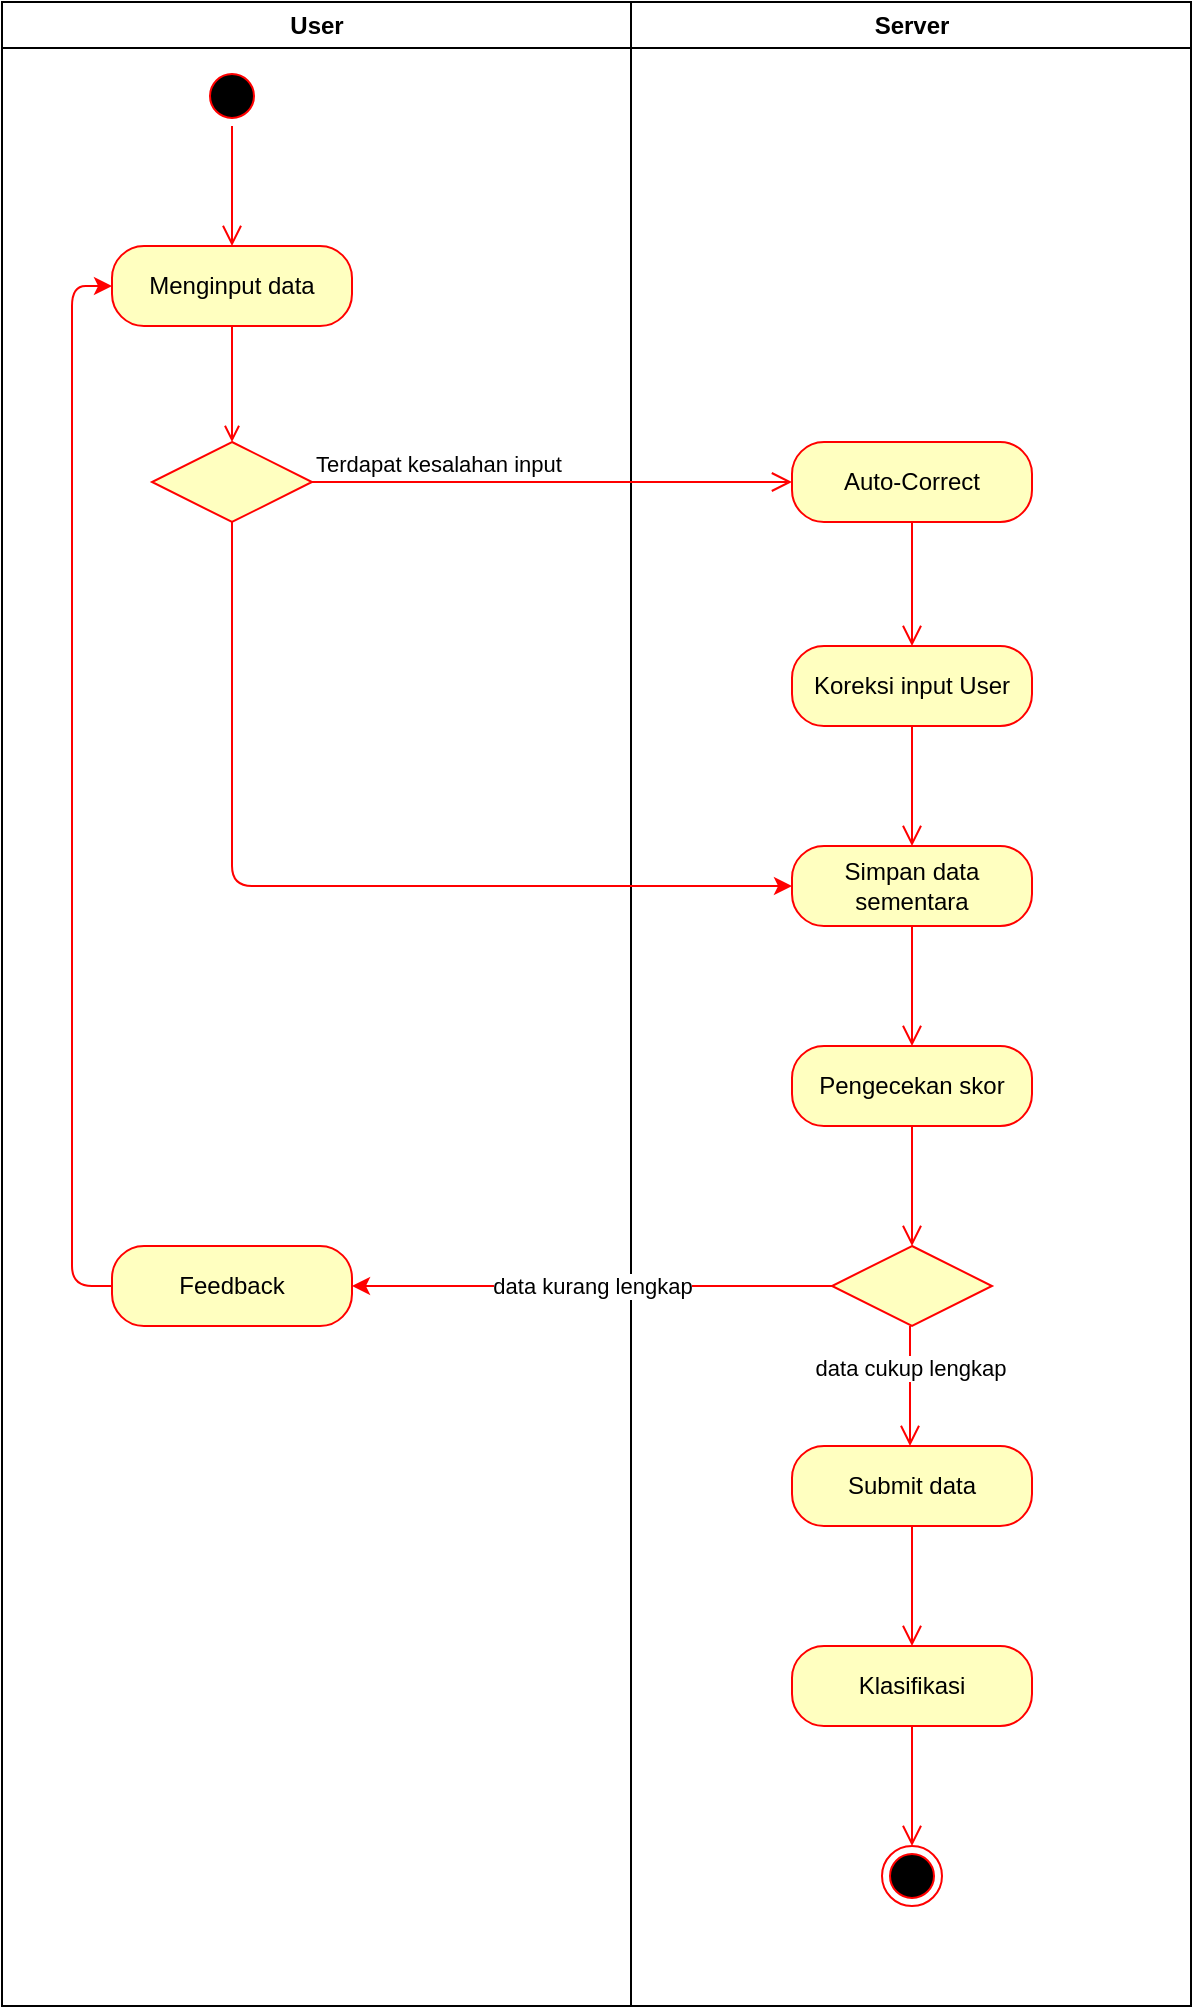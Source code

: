 <mxfile version="12.7.4" type="github">
  <diagram name="Page-1" id="e7e014a7-5840-1c2e-5031-d8a46d1fe8dd">
    <mxGraphModel dx="1056" dy="567" grid="1" gridSize="10" guides="1" tooltips="1" connect="1" arrows="1" fold="1" page="1" pageScale="1" pageWidth="1169" pageHeight="826" background="#ffffff" math="0" shadow="0">
      <root>
        <mxCell id="0" />
        <mxCell id="1" parent="0" />
        <mxCell id="2" value="User" style="swimlane;whiteSpace=wrap" parent="1" vertex="1">
          <mxGeometry x="130" y="128" width="314.5" height="1002" as="geometry" />
        </mxCell>
        <mxCell id="9" value="" style="endArrow=open;strokeColor=#FF0000;endFill=1;rounded=0" parent="2" edge="1">
          <mxGeometry relative="1" as="geometry">
            <mxPoint x="115" y="160" as="sourcePoint" />
            <mxPoint x="115" y="220" as="targetPoint" />
          </mxGeometry>
        </mxCell>
        <mxCell id="uOTItk1kbjwrEWO6Ws9q-44" value="" style="rhombus;whiteSpace=wrap;html=1;fillColor=#ffffc0;strokeColor=#ff0000;" vertex="1" parent="2">
          <mxGeometry x="75" y="220" width="80" height="40" as="geometry" />
        </mxCell>
        <mxCell id="uOTItk1kbjwrEWO6Ws9q-72" value="Menginput data" style="rounded=1;whiteSpace=wrap;html=1;arcSize=40;fontColor=#000000;fillColor=#ffffc0;strokeColor=#ff0000;" vertex="1" parent="2">
          <mxGeometry x="55" y="122" width="120" height="40" as="geometry" />
        </mxCell>
        <mxCell id="uOTItk1kbjwrEWO6Ws9q-76" value="" style="ellipse;html=1;shape=startState;fillColor=#000000;strokeColor=#ff0000;" vertex="1" parent="2">
          <mxGeometry x="100" y="32" width="30" height="30" as="geometry" />
        </mxCell>
        <mxCell id="uOTItk1kbjwrEWO6Ws9q-77" value="" style="edgeStyle=orthogonalEdgeStyle;html=1;verticalAlign=bottom;endArrow=open;endSize=8;strokeColor=#ff0000;" edge="1" source="uOTItk1kbjwrEWO6Ws9q-76" parent="2">
          <mxGeometry relative="1" as="geometry">
            <mxPoint x="115" y="122" as="targetPoint" />
          </mxGeometry>
        </mxCell>
        <mxCell id="uOTItk1kbjwrEWO6Ws9q-88" style="edgeStyle=orthogonalEdgeStyle;rounded=1;orthogonalLoop=1;jettySize=auto;html=1;exitX=0;exitY=0.5;exitDx=0;exitDy=0;entryX=0;entryY=0.5;entryDx=0;entryDy=0;strokeColor=#FF0000;" edge="1" parent="2" source="uOTItk1kbjwrEWO6Ws9q-87" target="uOTItk1kbjwrEWO6Ws9q-72">
          <mxGeometry relative="1" as="geometry" />
        </mxCell>
        <mxCell id="uOTItk1kbjwrEWO6Ws9q-87" value="Feedback" style="rounded=1;whiteSpace=wrap;html=1;arcSize=40;fontColor=#000000;fillColor=#ffffc0;strokeColor=#ff0000;" vertex="1" parent="2">
          <mxGeometry x="55" y="622" width="120" height="40" as="geometry" />
        </mxCell>
        <mxCell id="3" value="Server" style="swimlane;whiteSpace=wrap" parent="1" vertex="1">
          <mxGeometry x="444.5" y="128" width="280" height="1002" as="geometry" />
        </mxCell>
        <mxCell id="uOTItk1kbjwrEWO6Ws9q-47" value="Auto-Correct" style="rounded=1;whiteSpace=wrap;html=1;arcSize=40;fontColor=#000000;fillColor=#ffffc0;strokeColor=#ff0000;" vertex="1" parent="3">
          <mxGeometry x="80.5" y="220" width="120" height="40" as="geometry" />
        </mxCell>
        <mxCell id="uOTItk1kbjwrEWO6Ws9q-48" value="" style="edgeStyle=orthogonalEdgeStyle;html=1;verticalAlign=bottom;endArrow=open;endSize=8;strokeColor=#ff0000;" edge="1" source="uOTItk1kbjwrEWO6Ws9q-47" parent="3">
          <mxGeometry relative="1" as="geometry">
            <mxPoint x="140.5" y="322" as="targetPoint" />
          </mxGeometry>
        </mxCell>
        <mxCell id="uOTItk1kbjwrEWO6Ws9q-49" value="Koreksi input User" style="rounded=1;whiteSpace=wrap;html=1;arcSize=40;fontColor=#000000;fillColor=#ffffc0;strokeColor=#ff0000;" vertex="1" parent="3">
          <mxGeometry x="80.5" y="322" width="120" height="40" as="geometry" />
        </mxCell>
        <mxCell id="uOTItk1kbjwrEWO6Ws9q-50" value="" style="edgeStyle=orthogonalEdgeStyle;html=1;verticalAlign=bottom;endArrow=open;endSize=8;strokeColor=#ff0000;" edge="1" source="uOTItk1kbjwrEWO6Ws9q-49" parent="3">
          <mxGeometry relative="1" as="geometry">
            <mxPoint x="140.5" y="422" as="targetPoint" />
          </mxGeometry>
        </mxCell>
        <mxCell id="uOTItk1kbjwrEWO6Ws9q-51" value="Simpan data sementara" style="rounded=1;whiteSpace=wrap;html=1;arcSize=40;fontColor=#000000;fillColor=#ffffc0;strokeColor=#ff0000;" vertex="1" parent="3">
          <mxGeometry x="80.5" y="422" width="120" height="40" as="geometry" />
        </mxCell>
        <mxCell id="uOTItk1kbjwrEWO6Ws9q-52" value="" style="edgeStyle=orthogonalEdgeStyle;html=1;verticalAlign=bottom;endArrow=open;endSize=8;strokeColor=#ff0000;" edge="1" source="uOTItk1kbjwrEWO6Ws9q-51" parent="3">
          <mxGeometry relative="1" as="geometry">
            <mxPoint x="140.5" y="522" as="targetPoint" />
          </mxGeometry>
        </mxCell>
        <mxCell id="uOTItk1kbjwrEWO6Ws9q-66" value="Pengecekan skor" style="rounded=1;whiteSpace=wrap;html=1;arcSize=40;fontColor=#000000;fillColor=#ffffc0;strokeColor=#ff0000;" vertex="1" parent="3">
          <mxGeometry x="80.5" y="522" width="120" height="40" as="geometry" />
        </mxCell>
        <mxCell id="uOTItk1kbjwrEWO6Ws9q-67" value="" style="edgeStyle=orthogonalEdgeStyle;html=1;verticalAlign=bottom;endArrow=open;endSize=8;strokeColor=#ff0000;" edge="1" source="uOTItk1kbjwrEWO6Ws9q-66" parent="3">
          <mxGeometry relative="1" as="geometry">
            <mxPoint x="140.5" y="622" as="targetPoint" />
          </mxGeometry>
        </mxCell>
        <mxCell id="uOTItk1kbjwrEWO6Ws9q-83" value="" style="rhombus;whiteSpace=wrap;html=1;fillColor=#ffffc0;strokeColor=#ff0000;" vertex="1" parent="3">
          <mxGeometry x="100.5" y="622" width="80" height="40" as="geometry" />
        </mxCell>
        <mxCell id="uOTItk1kbjwrEWO6Ws9q-89" value="Submit data" style="rounded=1;whiteSpace=wrap;html=1;arcSize=40;fontColor=#000000;fillColor=#ffffc0;strokeColor=#ff0000;" vertex="1" parent="3">
          <mxGeometry x="80.5" y="722" width="120" height="40" as="geometry" />
        </mxCell>
        <mxCell id="uOTItk1kbjwrEWO6Ws9q-90" value="" style="edgeStyle=orthogonalEdgeStyle;html=1;verticalAlign=bottom;endArrow=open;endSize=8;strokeColor=#ff0000;" edge="1" source="uOTItk1kbjwrEWO6Ws9q-89" parent="3">
          <mxGeometry relative="1" as="geometry">
            <mxPoint x="140.5" y="822" as="targetPoint" />
          </mxGeometry>
        </mxCell>
        <mxCell id="uOTItk1kbjwrEWO6Ws9q-91" value="data cukup lengkap" style="edgeStyle=orthogonalEdgeStyle;html=1;verticalAlign=bottom;endArrow=open;endSize=8;strokeColor=#ff0000;" edge="1" parent="3">
          <mxGeometry relative="1" as="geometry">
            <mxPoint x="139.5" y="722" as="targetPoint" />
            <mxPoint x="139.5" y="662" as="sourcePoint" />
          </mxGeometry>
        </mxCell>
        <mxCell id="uOTItk1kbjwrEWO6Ws9q-93" value="Klasifikasi" style="rounded=1;whiteSpace=wrap;html=1;arcSize=40;fontColor=#000000;fillColor=#ffffc0;strokeColor=#ff0000;" vertex="1" parent="3">
          <mxGeometry x="80.5" y="822" width="120" height="40" as="geometry" />
        </mxCell>
        <mxCell id="uOTItk1kbjwrEWO6Ws9q-94" value="" style="edgeStyle=orthogonalEdgeStyle;html=1;verticalAlign=bottom;endArrow=open;endSize=8;strokeColor=#ff0000;" edge="1" source="uOTItk1kbjwrEWO6Ws9q-93" parent="3">
          <mxGeometry relative="1" as="geometry">
            <mxPoint x="140.5" y="922" as="targetPoint" />
          </mxGeometry>
        </mxCell>
        <mxCell id="uOTItk1kbjwrEWO6Ws9q-95" value="" style="ellipse;html=1;shape=endState;fillColor=#000000;strokeColor=#ff0000;" vertex="1" parent="3">
          <mxGeometry x="125.5" y="922" width="30" height="30" as="geometry" />
        </mxCell>
        <mxCell id="uOTItk1kbjwrEWO6Ws9q-45" value="Terdapat kesalahan input" style="edgeStyle=orthogonalEdgeStyle;html=1;align=left;verticalAlign=bottom;endArrow=open;endSize=8;strokeColor=#ff0000;" edge="1" source="uOTItk1kbjwrEWO6Ws9q-44" parent="1" target="uOTItk1kbjwrEWO6Ws9q-47">
          <mxGeometry x="-1" relative="1" as="geometry">
            <mxPoint x="370" y="368" as="targetPoint" />
          </mxGeometry>
        </mxCell>
        <mxCell id="uOTItk1kbjwrEWO6Ws9q-56" style="edgeStyle=orthogonalEdgeStyle;rounded=1;orthogonalLoop=1;jettySize=auto;html=1;exitX=0.5;exitY=1;exitDx=0;exitDy=0;entryX=0;entryY=0.5;entryDx=0;entryDy=0;strokeColor=#FF0000;" edge="1" parent="1" source="uOTItk1kbjwrEWO6Ws9q-44" target="uOTItk1kbjwrEWO6Ws9q-51">
          <mxGeometry relative="1" as="geometry" />
        </mxCell>
        <mxCell id="uOTItk1kbjwrEWO6Ws9q-86" value="data kurang lengkap" style="edgeStyle=orthogonalEdgeStyle;rounded=1;orthogonalLoop=1;jettySize=auto;html=1;exitX=0;exitY=0.5;exitDx=0;exitDy=0;strokeColor=#FF0000;" edge="1" parent="1" source="uOTItk1kbjwrEWO6Ws9q-83" target="uOTItk1kbjwrEWO6Ws9q-87">
          <mxGeometry relative="1" as="geometry">
            <mxPoint x="340" y="770" as="targetPoint" />
          </mxGeometry>
        </mxCell>
      </root>
    </mxGraphModel>
  </diagram>
</mxfile>
